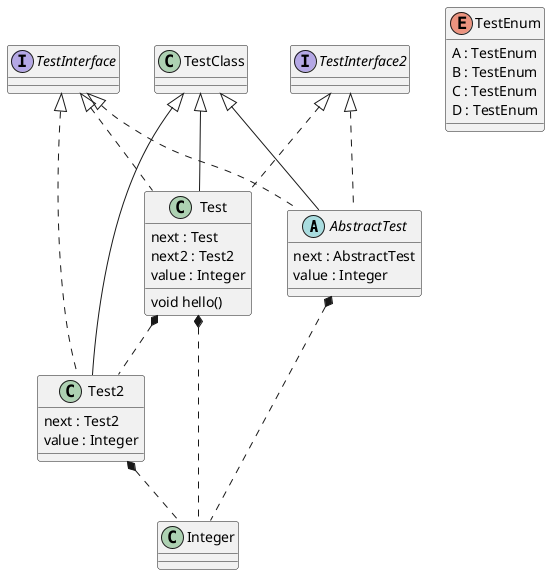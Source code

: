@startuml
abstract class AbstractTest{ 
    next : AbstractTest
    value : Integer
} 
TestClass<|--AbstractTest
TestInterface<|..AbstractTest
TestInterface2<|..AbstractTest
AbstractTest*..Integer


class Test{ 
    next : Test
    next2 : Test2
    value : Integer
    void hello()
} 
TestClass<|--Test
TestInterface<|..Test
TestInterface2<|..Test
Test*..Test2
Test*..Integer


class Test2{ 
    next : Test2
    value : Integer
} 
TestClass<|--Test2
TestInterface<|..Test2
Test2*..Integer


enum TestEnum{ 
    A : TestEnum
    B : TestEnum
    C : TestEnum
    D : TestEnum
} 


class TestClass{ 
} 


interface TestInterface{ 
} 


interface TestInterface2{ 
} 


@enduml
